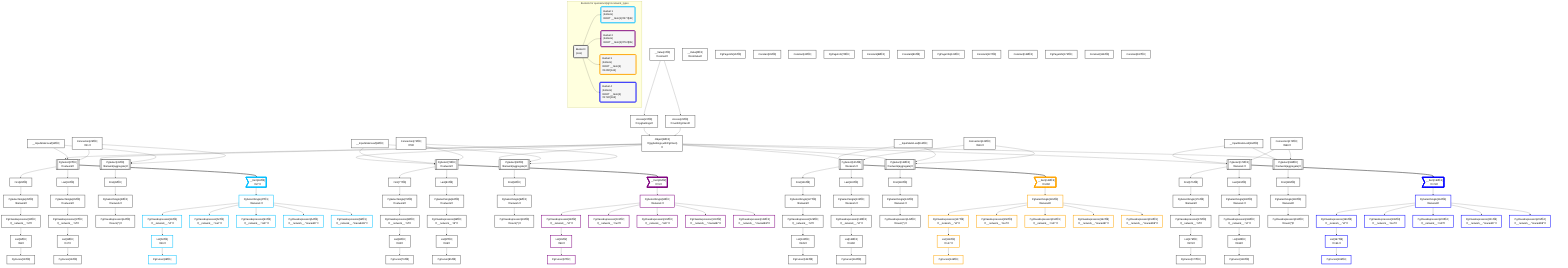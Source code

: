 graph TD
    classDef path fill:#eee,stroke:#000,color:#000
    classDef plan fill:#fff,stroke-width:3px,color:#000
    classDef itemplan fill:#fff,stroke-width:6px,color:#000
    classDef sideeffectplan fill:#f00,stroke-width:6px,color:#000
    classDef bucket fill:#f6f6f6,color:#000,stroke-width:6px,text-align:left


    %% define steps
    __Value3["__Value[3∈0]<br />ᐸcontextᐳ"]:::plan
    __Value5["__Value[5∈0]<br />ᐸrootValueᐳ"]:::plan
    __InputStaticLeaf14["__InputStaticLeaf[14∈0]"]:::plan
    Access22["Access[22∈0]<br />ᐸ3.pgSettingsᐳ"]:::plan
    Access23["Access[23∈0]<br />ᐸ3.withPgClientᐳ"]:::plan
    Object24["Object[24∈0]<br />ᐸ{pgSettings,withPgClient}ᐳ"]:::plan
    Connection25["Connection[25∈0]<br />ᐸ21ᐳ"]:::plan
    PgPageInfo26["PgPageInfo[26∈0]"]:::plan
    PgSelect27[["PgSelect[27∈0]<br />ᐸnetworkᐳ"]]:::plan
    First28["First[28∈0]"]:::plan
    PgSelectSingle29["PgSelectSingle[29∈0]<br />ᐸnetworkᐳ"]:::plan
    PgClassExpression31["PgClassExpression[31∈0]<br />ᐸ__network__.”id”ᐳ"]:::plan
    List32["List[32∈0]<br />ᐸ31ᐳ"]:::plan
    PgCursor30["PgCursor[30∈0]"]:::plan
    Last34["Last[34∈0]"]:::plan
    PgSelectSingle35["PgSelectSingle[35∈0]<br />ᐸnetworkᐳ"]:::plan
    PgClassExpression37["PgClassExpression[37∈0]<br />ᐸ__network__.”id”ᐳ"]:::plan
    List38["List[38∈0]<br />ᐸ37ᐳ"]:::plan
    PgCursor36["PgCursor[36∈0]"]:::plan
    Constant39["Constant[39∈0]"]:::plan
    Constant40["Constant[40∈0]"]:::plan
    PgSelect41[["PgSelect[41∈0]<br />ᐸnetwork(aggregate)ᐳ"]]:::plan
    First42["First[42∈0]"]:::plan
    PgSelectSingle43["PgSelectSingle[43∈0]<br />ᐸnetworkᐳ"]:::plan
    PgClassExpression44["PgClassExpression[44∈0]<br />ᐸcount(*)ᐳ"]:::plan
    __Item46>"__Item[46∈1]<br />ᐸ27ᐳ"]:::itemplan
    PgSelectSingle47["PgSelectSingle[47∈1]<br />ᐸnetworkᐳ"]:::plan
    PgClassExpression49["PgClassExpression[49∈1]<br />ᐸ__network__.”id”ᐳ"]:::plan
    List50["List[50∈1]<br />ᐸ49ᐳ"]:::plan
    PgCursor48["PgCursor[48∈1]"]:::plan
    PgClassExpression52["PgClassExpression[52∈1]<br />ᐸ__network__.”inet”ᐳ"]:::plan
    PgClassExpression53["PgClassExpression[53∈1]<br />ᐸ__network__.”cidr”ᐳ"]:::plan
    PgClassExpression54["PgClassExpression[54∈1]<br />ᐸ__network__.”macaddr”ᐳ"]:::plan
    PgClassExpression55["PgClassExpression[55∈1]<br />ᐸ__network__.”macaddr8”ᐳ"]:::plan
    __InputStaticLeaf64["__InputStaticLeaf[64∈0]"]:::plan
    Connection74["Connection[74∈0]<br />ᐸ70ᐳ"]:::plan
    PgPageInfo75["PgPageInfo[75∈0]"]:::plan
    PgSelect76[["PgSelect[76∈0]<br />ᐸnetworkᐳ"]]:::plan
    First77["First[77∈0]"]:::plan
    PgSelectSingle78["PgSelectSingle[78∈0]<br />ᐸnetworkᐳ"]:::plan
    PgClassExpression80["PgClassExpression[80∈0]<br />ᐸ__network__.”id”ᐳ"]:::plan
    List81["List[81∈0]<br />ᐸ80ᐳ"]:::plan
    PgCursor79["PgCursor[79∈0]"]:::plan
    Last83["Last[83∈0]"]:::plan
    PgSelectSingle84["PgSelectSingle[84∈0]<br />ᐸnetworkᐳ"]:::plan
    PgClassExpression86["PgClassExpression[86∈0]<br />ᐸ__network__.”id”ᐳ"]:::plan
    List87["List[87∈0]<br />ᐸ86ᐳ"]:::plan
    PgCursor85["PgCursor[85∈0]"]:::plan
    Constant88["Constant[88∈0]"]:::plan
    Constant89["Constant[89∈0]"]:::plan
    PgSelect90[["PgSelect[90∈0]<br />ᐸnetwork(aggregate)ᐳ"]]:::plan
    First91["First[91∈0]"]:::plan
    PgSelectSingle92["PgSelectSingle[92∈0]<br />ᐸnetworkᐳ"]:::plan
    PgClassExpression93["PgClassExpression[93∈0]<br />ᐸcount(*)ᐳ"]:::plan
    __Item95>"__Item[95∈2]<br />ᐸ76ᐳ"]:::itemplan
    PgSelectSingle96["PgSelectSingle[96∈2]<br />ᐸnetworkᐳ"]:::plan
    PgClassExpression98["PgClassExpression[98∈2]<br />ᐸ__network__.”id”ᐳ"]:::plan
    List99["List[99∈2]<br />ᐸ98ᐳ"]:::plan
    PgCursor97["PgCursor[97∈2]"]:::plan
    PgClassExpression101["PgClassExpression[101∈2]<br />ᐸ__network__.”inet”ᐳ"]:::plan
    PgClassExpression102["PgClassExpression[102∈2]<br />ᐸ__network__.”cidr”ᐳ"]:::plan
    PgClassExpression103["PgClassExpression[103∈2]<br />ᐸ__network__.”macaddr”ᐳ"]:::plan
    PgClassExpression104["PgClassExpression[104∈2]<br />ᐸ__network__.”macaddr8”ᐳ"]:::plan
    __InputStaticLeaf114["__InputStaticLeaf[114∈0]"]:::plan
    Connection123["Connection[123∈0]<br />ᐸ119ᐳ"]:::plan
    PgPageInfo124["PgPageInfo[124∈0]"]:::plan
    PgSelect125[["PgSelect[125∈0]<br />ᐸnetworkᐳ"]]:::plan
    First126["First[126∈0]"]:::plan
    PgSelectSingle127["PgSelectSingle[127∈0]<br />ᐸnetworkᐳ"]:::plan
    PgClassExpression129["PgClassExpression[129∈0]<br />ᐸ__network__.”id”ᐳ"]:::plan
    List130["List[130∈0]<br />ᐸ129ᐳ"]:::plan
    PgCursor128["PgCursor[128∈0]"]:::plan
    Last132["Last[132∈0]"]:::plan
    PgSelectSingle133["PgSelectSingle[133∈0]<br />ᐸnetworkᐳ"]:::plan
    PgClassExpression135["PgClassExpression[135∈0]<br />ᐸ__network__.”id”ᐳ"]:::plan
    List136["List[136∈0]<br />ᐸ135ᐳ"]:::plan
    PgCursor134["PgCursor[134∈0]"]:::plan
    Constant137["Constant[137∈0]"]:::plan
    Constant138["Constant[138∈0]"]:::plan
    PgSelect139[["PgSelect[139∈0]<br />ᐸnetwork(aggregate)ᐳ"]]:::plan
    First140["First[140∈0]"]:::plan
    PgSelectSingle141["PgSelectSingle[141∈0]<br />ᐸnetworkᐳ"]:::plan
    PgClassExpression142["PgClassExpression[142∈0]<br />ᐸcount(*)ᐳ"]:::plan
    __Item144>"__Item[144∈3]<br />ᐸ125ᐳ"]:::itemplan
    PgSelectSingle145["PgSelectSingle[145∈3]<br />ᐸnetworkᐳ"]:::plan
    PgClassExpression147["PgClassExpression[147∈3]<br />ᐸ__network__.”id”ᐳ"]:::plan
    List148["List[148∈3]<br />ᐸ147ᐳ"]:::plan
    PgCursor146["PgCursor[146∈3]"]:::plan
    PgClassExpression150["PgClassExpression[150∈3]<br />ᐸ__network__.”inet”ᐳ"]:::plan
    PgClassExpression151["PgClassExpression[151∈3]<br />ᐸ__network__.”cidr”ᐳ"]:::plan
    PgClassExpression152["PgClassExpression[152∈3]<br />ᐸ__network__.”macaddr”ᐳ"]:::plan
    PgClassExpression153["PgClassExpression[153∈3]<br />ᐸ__network__.”macaddr8”ᐳ"]:::plan
    __InputStaticLeaf164["__InputStaticLeaf[164∈0]"]:::plan
    Connection172["Connection[172∈0]<br />ᐸ168ᐳ"]:::plan
    PgPageInfo173["PgPageInfo[173∈0]"]:::plan
    PgSelect174[["PgSelect[174∈0]<br />ᐸnetworkᐳ"]]:::plan
    First175["First[175∈0]"]:::plan
    PgSelectSingle176["PgSelectSingle[176∈0]<br />ᐸnetworkᐳ"]:::plan
    PgClassExpression178["PgClassExpression[178∈0]<br />ᐸ__network__.”id”ᐳ"]:::plan
    List179["List[179∈0]<br />ᐸ178ᐳ"]:::plan
    PgCursor177["PgCursor[177∈0]"]:::plan
    Last181["Last[181∈0]"]:::plan
    PgSelectSingle182["PgSelectSingle[182∈0]<br />ᐸnetworkᐳ"]:::plan
    PgClassExpression184["PgClassExpression[184∈0]<br />ᐸ__network__.”id”ᐳ"]:::plan
    List185["List[185∈0]<br />ᐸ184ᐳ"]:::plan
    PgCursor183["PgCursor[183∈0]"]:::plan
    Constant186["Constant[186∈0]"]:::plan
    Constant187["Constant[187∈0]"]:::plan
    PgSelect188[["PgSelect[188∈0]<br />ᐸnetwork(aggregate)ᐳ"]]:::plan
    First189["First[189∈0]"]:::plan
    PgSelectSingle190["PgSelectSingle[190∈0]<br />ᐸnetworkᐳ"]:::plan
    PgClassExpression191["PgClassExpression[191∈0]<br />ᐸcount(*)ᐳ"]:::plan
    __Item193>"__Item[193∈4]<br />ᐸ174ᐳ"]:::itemplan
    PgSelectSingle194["PgSelectSingle[194∈4]<br />ᐸnetworkᐳ"]:::plan
    PgClassExpression196["PgClassExpression[196∈4]<br />ᐸ__network__.”id”ᐳ"]:::plan
    List197["List[197∈4]<br />ᐸ196ᐳ"]:::plan
    PgCursor195["PgCursor[195∈4]"]:::plan
    PgClassExpression199["PgClassExpression[199∈4]<br />ᐸ__network__.”inet”ᐳ"]:::plan
    PgClassExpression200["PgClassExpression[200∈4]<br />ᐸ__network__.”cidr”ᐳ"]:::plan
    PgClassExpression201["PgClassExpression[201∈4]<br />ᐸ__network__.”macaddr”ᐳ"]:::plan
    PgClassExpression202["PgClassExpression[202∈4]<br />ᐸ__network__.”macaddr8”ᐳ"]:::plan

    %% plan dependencies
    __Value3 --> Access22
    __Value3 --> Access23
    Access22 & Access23 --> Object24
    Object24 & __InputStaticLeaf14 & Connection25 --> PgSelect27
    PgSelect27 --> First28
    First28 --> PgSelectSingle29
    PgSelectSingle29 --> PgClassExpression31
    PgClassExpression31 --> List32
    List32 --> PgCursor30
    PgSelect27 --> Last34
    Last34 --> PgSelectSingle35
    PgSelectSingle35 --> PgClassExpression37
    PgClassExpression37 --> List38
    List38 --> PgCursor36
    Object24 & __InputStaticLeaf14 & Connection25 --> PgSelect41
    PgSelect41 --> First42
    First42 --> PgSelectSingle43
    PgSelectSingle43 --> PgClassExpression44
    PgSelect27 ==> __Item46
    __Item46 --> PgSelectSingle47
    PgSelectSingle47 --> PgClassExpression49
    PgClassExpression49 --> List50
    List50 --> PgCursor48
    PgSelectSingle47 --> PgClassExpression52
    PgSelectSingle47 --> PgClassExpression53
    PgSelectSingle47 --> PgClassExpression54
    PgSelectSingle47 --> PgClassExpression55
    Object24 & __InputStaticLeaf64 & Connection74 --> PgSelect76
    PgSelect76 --> First77
    First77 --> PgSelectSingle78
    PgSelectSingle78 --> PgClassExpression80
    PgClassExpression80 --> List81
    List81 --> PgCursor79
    PgSelect76 --> Last83
    Last83 --> PgSelectSingle84
    PgSelectSingle84 --> PgClassExpression86
    PgClassExpression86 --> List87
    List87 --> PgCursor85
    Object24 & __InputStaticLeaf64 & Connection74 --> PgSelect90
    PgSelect90 --> First91
    First91 --> PgSelectSingle92
    PgSelectSingle92 --> PgClassExpression93
    PgSelect76 ==> __Item95
    __Item95 --> PgSelectSingle96
    PgSelectSingle96 --> PgClassExpression98
    PgClassExpression98 --> List99
    List99 --> PgCursor97
    PgSelectSingle96 --> PgClassExpression101
    PgSelectSingle96 --> PgClassExpression102
    PgSelectSingle96 --> PgClassExpression103
    PgSelectSingle96 --> PgClassExpression104
    Object24 & __InputStaticLeaf114 & Connection123 --> PgSelect125
    PgSelect125 --> First126
    First126 --> PgSelectSingle127
    PgSelectSingle127 --> PgClassExpression129
    PgClassExpression129 --> List130
    List130 --> PgCursor128
    PgSelect125 --> Last132
    Last132 --> PgSelectSingle133
    PgSelectSingle133 --> PgClassExpression135
    PgClassExpression135 --> List136
    List136 --> PgCursor134
    Object24 & __InputStaticLeaf114 & Connection123 --> PgSelect139
    PgSelect139 --> First140
    First140 --> PgSelectSingle141
    PgSelectSingle141 --> PgClassExpression142
    PgSelect125 ==> __Item144
    __Item144 --> PgSelectSingle145
    PgSelectSingle145 --> PgClassExpression147
    PgClassExpression147 --> List148
    List148 --> PgCursor146
    PgSelectSingle145 --> PgClassExpression150
    PgSelectSingle145 --> PgClassExpression151
    PgSelectSingle145 --> PgClassExpression152
    PgSelectSingle145 --> PgClassExpression153
    Object24 & __InputStaticLeaf164 & Connection172 --> PgSelect174
    PgSelect174 --> First175
    First175 --> PgSelectSingle176
    PgSelectSingle176 --> PgClassExpression178
    PgClassExpression178 --> List179
    List179 --> PgCursor177
    PgSelect174 --> Last181
    Last181 --> PgSelectSingle182
    PgSelectSingle182 --> PgClassExpression184
    PgClassExpression184 --> List185
    List185 --> PgCursor183
    Object24 & __InputStaticLeaf164 & Connection172 --> PgSelect188
    PgSelect188 --> First189
    First189 --> PgSelectSingle190
    PgSelectSingle190 --> PgClassExpression191
    PgSelect174 ==> __Item193
    __Item193 --> PgSelectSingle194
    PgSelectSingle194 --> PgClassExpression196
    PgClassExpression196 --> List197
    List197 --> PgCursor195
    PgSelectSingle194 --> PgClassExpression199
    PgSelectSingle194 --> PgClassExpression200
    PgSelectSingle194 --> PgClassExpression201
    PgSelectSingle194 --> PgClassExpression202

    subgraph "Buckets for queries/v4/pg11.network_types"
    Bucket0("Bucket 0<br />(root)"):::bucket
    classDef bucket0 stroke:#696969
    class Bucket0,__Value3,__Value5,__InputStaticLeaf14,Access22,Access23,Object24,Connection25,PgPageInfo26,PgSelect27,First28,PgSelectSingle29,PgCursor30,PgClassExpression31,List32,Last34,PgSelectSingle35,PgCursor36,PgClassExpression37,List38,Constant39,Constant40,PgSelect41,First42,PgSelectSingle43,PgClassExpression44,__InputStaticLeaf64,Connection74,PgPageInfo75,PgSelect76,First77,PgSelectSingle78,PgCursor79,PgClassExpression80,List81,Last83,PgSelectSingle84,PgCursor85,PgClassExpression86,List87,Constant88,Constant89,PgSelect90,First91,PgSelectSingle92,PgClassExpression93,__InputStaticLeaf114,Connection123,PgPageInfo124,PgSelect125,First126,PgSelectSingle127,PgCursor128,PgClassExpression129,List130,Last132,PgSelectSingle133,PgCursor134,PgClassExpression135,List136,Constant137,Constant138,PgSelect139,First140,PgSelectSingle141,PgClassExpression142,__InputStaticLeaf164,Connection172,PgPageInfo173,PgSelect174,First175,PgSelectSingle176,PgCursor177,PgClassExpression178,List179,Last181,PgSelectSingle182,PgCursor183,PgClassExpression184,List185,Constant186,Constant187,PgSelect188,First189,PgSelectSingle190,PgClassExpression191 bucket0
    Bucket1("Bucket 1<br />(listItem)<br />ROOT __Item{1}ᐸ27ᐳ[46]"):::bucket
    classDef bucket1 stroke:#00bfff
    class Bucket1,__Item46,PgSelectSingle47,PgCursor48,PgClassExpression49,List50,PgClassExpression52,PgClassExpression53,PgClassExpression54,PgClassExpression55 bucket1
    Bucket2("Bucket 2<br />(listItem)<br />ROOT __Item{2}ᐸ76ᐳ[95]"):::bucket
    classDef bucket2 stroke:#7f007f
    class Bucket2,__Item95,PgSelectSingle96,PgCursor97,PgClassExpression98,List99,PgClassExpression101,PgClassExpression102,PgClassExpression103,PgClassExpression104 bucket2
    Bucket3("Bucket 3<br />(listItem)<br />ROOT __Item{3}ᐸ125ᐳ[144]"):::bucket
    classDef bucket3 stroke:#ffa500
    class Bucket3,__Item144,PgSelectSingle145,PgCursor146,PgClassExpression147,List148,PgClassExpression150,PgClassExpression151,PgClassExpression152,PgClassExpression153 bucket3
    Bucket4("Bucket 4<br />(listItem)<br />ROOT __Item{4}ᐸ174ᐳ[193]"):::bucket
    classDef bucket4 stroke:#0000ff
    class Bucket4,__Item193,PgSelectSingle194,PgCursor195,PgClassExpression196,List197,PgClassExpression199,PgClassExpression200,PgClassExpression201,PgClassExpression202 bucket4
    Bucket0 --> Bucket1 & Bucket2 & Bucket3 & Bucket4
    end